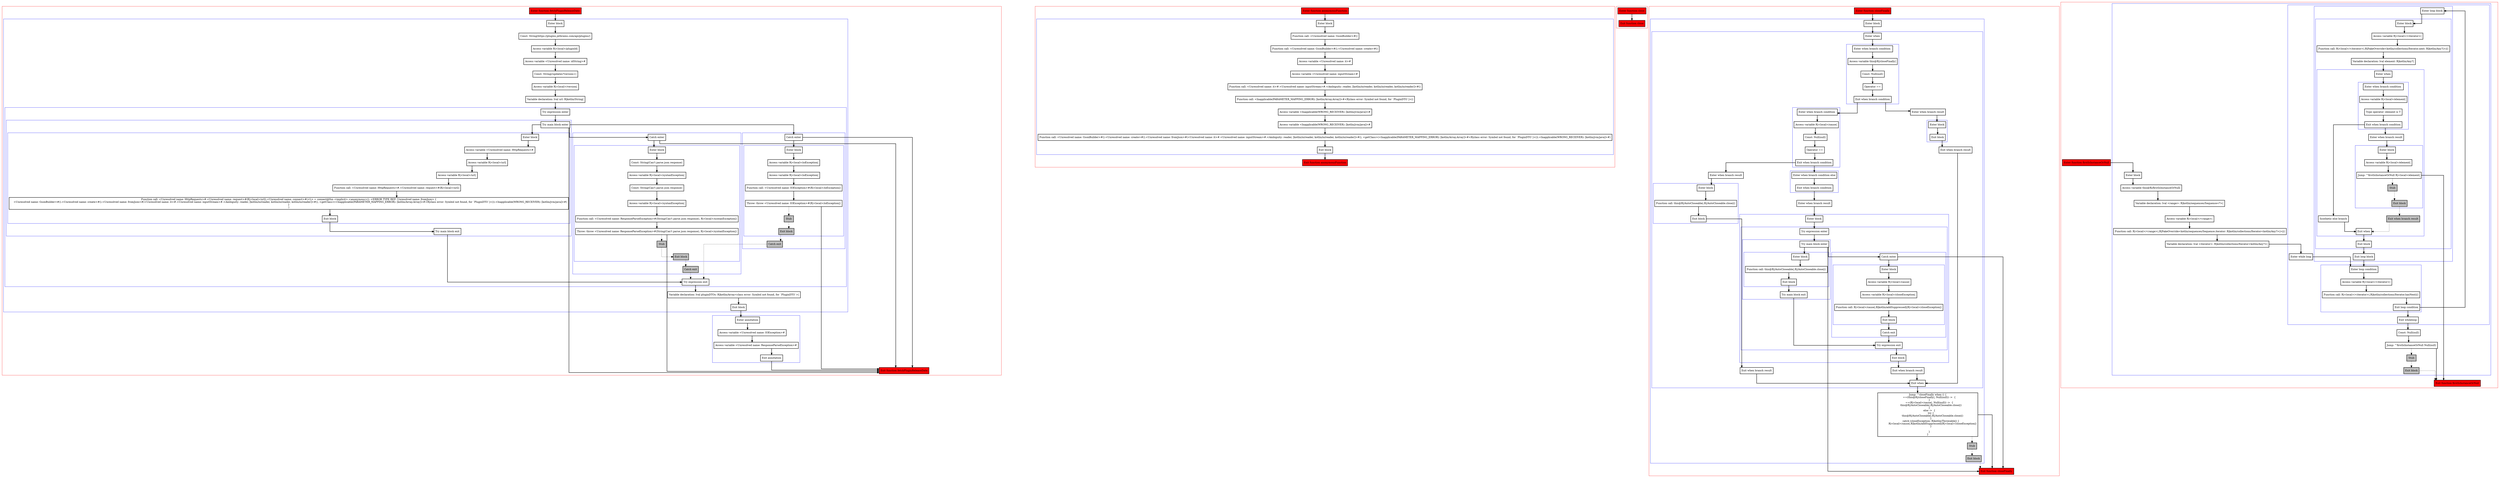 digraph complex_kt {
  graph [splines=ortho nodesep=3]
  node [shape=box penwidth=2]
  edge [penwidth=2]

  subgraph cluster_0 {
    color=red
    0 [label="Enter function fetchPluginReleaseDate" style="filled" fillcolor=red];
    subgraph cluster_1 {
      color=blue
      1 [label="Enter block"];
      2 [label="Const: String(https://plugins.jetbrains.com/api/plugins/)"];
      3 [label="Access variable R|<local>/pluginId|"];
      4 [label="Access variable <Unresolved name: idString>#"];
      5 [label="Const: String(/updates?version=)"];
      6 [label="Access variable R|<local>/version|"];
      7 [label="Variable declaration: lval url: R|kotlin/String|"];
      subgraph cluster_2 {
        color=blue
        8 [label="Try expression enter"];
        subgraph cluster_3 {
          color=blue
          9 [label="Try main block enter"];
          subgraph cluster_4 {
            color=blue
            10 [label="Enter block"];
            11 [label="Access variable <Unresolved name: HttpRequests>#"];
            12 [label="Access variable R|<local>/url|"];
            13 [label="Access variable R|<local>/url|"];
            14 [label="Function call: <Unresolved name: HttpRequests>#.<Unresolved name: request>#(R|<local>/url|)"];
            15 [label="Function call: <Unresolved name: HttpRequests>#.<Unresolved name: request>#(R|<local>/url|).<Unresolved name: connect>#(<L> = connect@fun <implicit>.<anonymous>(): <ERROR TYPE REF: Unresolved name: fromJson> {
    <Unresolved name: GsonBuilder>#().<Unresolved name: create>#().<Unresolved name: fromJson>#(<Unresolved name: it>#.<Unresolved name: inputStream>#.<Ambiguity: reader, [kotlin/io/reader, kotlin/io/reader, kotlin/io/reader]>#(), <getClass>(<Inapplicable(PARAMETER_MAPPING_ERROR): [kotlin/Array.Array]>#<R|class error: Symbol not found, for `PluginDTO`|>()).<Inapplicable(WRONG_RECEIVER): [kotlin/jvm/java]>#)
}
)"];
            16 [label="Exit block"];
          }
          17 [label="Try main block exit"];
        }
        subgraph cluster_5 {
          color=blue
          18 [label="Catch enter"];
          subgraph cluster_6 {
            color=blue
            19 [label="Enter block"];
            20 [label="Const: String(Can't parse json response)"];
            21 [label="Access variable R|<local>/syntaxException|"];
            22 [label="Const: String(Can't parse json response)"];
            23 [label="Access variable R|<local>/syntaxException|"];
            24 [label="Function call: <Unresolved name: ResponseParseException>#(String(Can't parse json response), R|<local>/syntaxException|)"];
            25 [label="Throw: throw <Unresolved name: ResponseParseException>#(String(Can't parse json response), R|<local>/syntaxException|)"];
            26 [label="Stub" style="filled" fillcolor=gray];
            27 [label="Exit block" style="filled" fillcolor=gray];
          }
          28 [label="Catch exit" style="filled" fillcolor=gray];
        }
        subgraph cluster_7 {
          color=blue
          29 [label="Catch enter"];
          subgraph cluster_8 {
            color=blue
            30 [label="Enter block"];
            31 [label="Access variable R|<local>/ioException|"];
            32 [label="Access variable R|<local>/ioException|"];
            33 [label="Function call: <Unresolved name: IOException>#(R|<local>/ioException|)"];
            34 [label="Throw: throw <Unresolved name: IOException>#(R|<local>/ioException|)"];
            35 [label="Stub" style="filled" fillcolor=gray];
            36 [label="Exit block" style="filled" fillcolor=gray];
          }
          37 [label="Catch exit" style="filled" fillcolor=gray];
        }
        38 [label="Try expression exit"];
      }
      39 [label="Variable declaration: lval pluginDTOs: R|kotlin/Array<class error: Symbol not found, for `PluginDTO`>|"];
      40 [label="Exit block"];
    }
    subgraph cluster_9 {
      color=blue
      41 [label="Enter annotation"];
      42 [label="Access variable <Unresolved name: IOException>#"];
      43 [label="Access variable <Unresolved name: ResponseParseException>#"];
      44 [label="Exit annotation"];
    }
    45 [label="Exit function fetchPluginReleaseDate" style="filled" fillcolor=red];
  }

  0 -> {1};
  1 -> {2};
  2 -> {3};
  3 -> {4};
  4 -> {5};
  5 -> {6};
  6 -> {7};
  7 -> {8};
  8 -> {9};
  9 -> {45 29 18 10};
  10 -> {11};
  11 -> {12};
  12 -> {13};
  13 -> {14};
  14 -> {15};
  15 -> {16};
  16 -> {17};
  17 -> {38};
  18 -> {45 19};
  19 -> {20};
  20 -> {21};
  21 -> {22};
  22 -> {23};
  23 -> {24};
  24 -> {25};
  25 -> {45};
  25 -> {26} [style=dotted];
  26 -> {27} [style=dotted];
  27 -> {28} [style=dotted];
  28 -> {38} [style=dotted];
  29 -> {45 30};
  30 -> {31};
  31 -> {32};
  32 -> {33};
  33 -> {34};
  34 -> {45};
  34 -> {35} [style=dotted];
  35 -> {36} [style=dotted];
  36 -> {37} [style=dotted];
  37 -> {38} [style=dotted];
  38 -> {39};
  39 -> {40};
  40 -> {41};
  41 -> {42};
  42 -> {43};
  43 -> {44};
  44 -> {45};

  subgraph cluster_10 {
    color=red
    46 [label="Enter function anonymousFunction" style="filled" fillcolor=red];
    subgraph cluster_11 {
      color=blue
      47 [label="Enter block"];
      48 [label="Function call: <Unresolved name: GsonBuilder>#()"];
      49 [label="Function call: <Unresolved name: GsonBuilder>#().<Unresolved name: create>#()"];
      50 [label="Access variable <Unresolved name: it>#"];
      51 [label="Access variable <Unresolved name: inputStream>#"];
      52 [label="Function call: <Unresolved name: it>#.<Unresolved name: inputStream>#.<Ambiguity: reader, [kotlin/io/reader, kotlin/io/reader, kotlin/io/reader]>#()"];
      53 [label="Function call: <Inapplicable(PARAMETER_MAPPING_ERROR): [kotlin/Array.Array]>#<R|class error: Symbol not found, for `PluginDTO`|>()"];
      54 [label="Access variable <Inapplicable(WRONG_RECEIVER): [kotlin/jvm/java]>#"];
      55 [label="Access variable <Inapplicable(WRONG_RECEIVER): [kotlin/jvm/java]>#"];
      56 [label="Function call: <Unresolved name: GsonBuilder>#().<Unresolved name: create>#().<Unresolved name: fromJson>#(<Unresolved name: it>#.<Unresolved name: inputStream>#.<Ambiguity: reader, [kotlin/io/reader, kotlin/io/reader, kotlin/io/reader]>#(), <getClass>(<Inapplicable(PARAMETER_MAPPING_ERROR): [kotlin/Array.Array]>#<R|class error: Symbol not found, for `PluginDTO`|>()).<Inapplicable(WRONG_RECEIVER): [kotlin/jvm/java]>#)"];
      57 [label="Exit block"];
    }
    58 [label="Exit function anonymousFunction" style="filled" fillcolor=red];
  }

  46 -> {47};
  47 -> {48};
  48 -> {49};
  49 -> {50};
  50 -> {51};
  51 -> {52};
  52 -> {53};
  53 -> {54};
  54 -> {55};
  55 -> {56};
  56 -> {57};
  57 -> {58};

  subgraph cluster_12 {
    color=red
    59 [label="Enter function close" style="filled" fillcolor=red];
    60 [label="Exit function close" style="filled" fillcolor=red];
  }

  59 -> {60};

  subgraph cluster_13 {
    color=red
    61 [label="Enter function closeFinally" style="filled" fillcolor=red];
    subgraph cluster_14 {
      color=blue
      62 [label="Enter block"];
      subgraph cluster_15 {
        color=blue
        63 [label="Enter when"];
        subgraph cluster_16 {
          color=blue
          64 [label="Enter when branch condition "];
          65 [label="Access variable this@R|/closeFinally|"];
          66 [label="Const: Null(null)"];
          67 [label="Operator =="];
          68 [label="Exit when branch condition"];
        }
        subgraph cluster_17 {
          color=blue
          69 [label="Enter when branch condition "];
          70 [label="Access variable R|<local>/cause|"];
          71 [label="Const: Null(null)"];
          72 [label="Operator =="];
          73 [label="Exit when branch condition"];
        }
        subgraph cluster_18 {
          color=blue
          74 [label="Enter when branch condition else"];
          75 [label="Exit when branch condition"];
        }
        76 [label="Enter when branch result"];
        subgraph cluster_19 {
          color=blue
          77 [label="Enter block"];
          subgraph cluster_20 {
            color=blue
            78 [label="Try expression enter"];
            subgraph cluster_21 {
              color=blue
              79 [label="Try main block enter"];
              subgraph cluster_22 {
                color=blue
                80 [label="Enter block"];
                81 [label="Function call: this@R|/AutoCloseable|.R|/AutoCloseable.close|()"];
                82 [label="Exit block"];
              }
              83 [label="Try main block exit"];
            }
            subgraph cluster_23 {
              color=blue
              84 [label="Catch enter"];
              subgraph cluster_24 {
                color=blue
                85 [label="Enter block"];
                86 [label="Access variable R|<local>/cause|"];
                87 [label="Access variable R|<local>/closeException|"];
                88 [label="Function call: R|<local>/cause|.R|kotlin/addSuppressed|(R|<local>/closeException|)"];
                89 [label="Exit block"];
              }
              90 [label="Catch exit"];
            }
            91 [label="Try expression exit"];
          }
          92 [label="Exit block"];
        }
        93 [label="Exit when branch result"];
        94 [label="Enter when branch result"];
        subgraph cluster_25 {
          color=blue
          95 [label="Enter block"];
          96 [label="Function call: this@R|/AutoCloseable|.R|/AutoCloseable.close|()"];
          97 [label="Exit block"];
        }
        98 [label="Exit when branch result"];
        99 [label="Enter when branch result"];
        subgraph cluster_26 {
          color=blue
          100 [label="Enter block"];
          101 [label="Exit block"];
        }
        102 [label="Exit when branch result"];
        103 [label="Exit when"];
      }
      104 [label="Jump: ^closeFinally when () {
    ==(this@R|/closeFinally|, Null(null)) ->  {
    }
    ==(R|<local>/cause|, Null(null)) ->  {
        this@R|/AutoCloseable|.R|/AutoCloseable.close|()
    }
    else ->  {
        try {
            this@R|/AutoCloseable|.R|/AutoCloseable.close|()
        }
        catch (closeException: R|kotlin/Throwable|) {
            R|<local>/cause|.R|kotlin/addSuppressed|(R|<local>/closeException|)
        }

    }
}
"];
      105 [label="Stub" style="filled" fillcolor=gray];
      106 [label="Exit block" style="filled" fillcolor=gray];
    }
    107 [label="Exit function closeFinally" style="filled" fillcolor=red];
  }

  61 -> {62};
  62 -> {63};
  63 -> {64};
  64 -> {65};
  65 -> {66};
  66 -> {67};
  67 -> {68};
  68 -> {99 69};
  69 -> {70};
  70 -> {71};
  71 -> {72};
  72 -> {73};
  73 -> {94 74};
  74 -> {75};
  75 -> {76};
  76 -> {77};
  77 -> {78};
  78 -> {79};
  79 -> {107 84 80};
  80 -> {81};
  81 -> {82};
  82 -> {83};
  83 -> {91};
  84 -> {107 85};
  85 -> {86};
  86 -> {87};
  87 -> {88};
  88 -> {89};
  89 -> {90};
  90 -> {91};
  91 -> {92};
  92 -> {93};
  93 -> {103};
  94 -> {95};
  95 -> {96};
  96 -> {97};
  97 -> {98};
  98 -> {103};
  99 -> {100};
  100 -> {101};
  101 -> {102};
  102 -> {103};
  103 -> {104};
  104 -> {107};
  104 -> {105} [style=dotted];
  105 -> {106} [style=dotted];
  106 -> {107} [style=dotted];

  subgraph cluster_27 {
    color=red
    108 [label="Enter function firstIsInstanceOrNull" style="filled" fillcolor=red];
    subgraph cluster_28 {
      color=blue
      109 [label="Enter block"];
      110 [label="Access variable this@R|/firstIsInstanceOrNull|"];
      111 [label="Variable declaration: lval <range>: R|kotlin/sequences/Sequence<*>|"];
      112 [label="Access variable R|<local>/<range>|"];
      113 [label="Function call: R|<local>/<range>|.R|FakeOverride<kotlin/sequences/Sequence.iterator: R|kotlin/collections/Iterator<kotlin/Any?>|>|()"];
      114 [label="Variable declaration: lval <iterator>: R|kotlin/collections/Iterator<kotlin/Any?>|"];
      subgraph cluster_29 {
        color=blue
        115 [label="Enter while loop"];
        subgraph cluster_30 {
          color=blue
          116 [label="Enter loop condition"];
          117 [label="Access variable R|<local>/<iterator>|"];
          118 [label="Function call: R|<local>/<iterator>|.R|kotlin/collections/Iterator.hasNext|()"];
          119 [label="Exit loop condition"];
        }
        subgraph cluster_31 {
          color=blue
          120 [label="Enter loop block"];
          subgraph cluster_32 {
            color=blue
            121 [label="Enter block"];
            122 [label="Access variable R|<local>/<iterator>|"];
            123 [label="Function call: R|<local>/<iterator>|.R|FakeOverride<kotlin/collections/Iterator.next: R|kotlin/Any?|>|()"];
            124 [label="Variable declaration: lval element: R|kotlin/Any?|"];
            subgraph cluster_33 {
              color=blue
              125 [label="Enter when"];
              subgraph cluster_34 {
                color=blue
                126 [label="Enter when branch condition "];
                127 [label="Access variable R|<local>/element|"];
                128 [label="Type operator: element is T"];
                129 [label="Exit when branch condition"];
              }
              130 [label="Synthetic else branch"];
              131 [label="Enter when branch result"];
              subgraph cluster_35 {
                color=blue
                132 [label="Enter block"];
                133 [label="Access variable R|<local>/element|"];
                134 [label="Jump: ^firstIsInstanceOrNull R|<local>/element|"];
                135 [label="Stub" style="filled" fillcolor=gray];
                136 [label="Exit block" style="filled" fillcolor=gray];
              }
              137 [label="Exit when branch result" style="filled" fillcolor=gray];
              138 [label="Exit when"];
            }
            139 [label="Exit block"];
          }
          140 [label="Exit loop block"];
        }
        141 [label="Exit whileloop"];
      }
      142 [label="Const: Null(null)"];
      143 [label="Jump: ^firstIsInstanceOrNull Null(null)"];
      144 [label="Stub" style="filled" fillcolor=gray];
      145 [label="Exit block" style="filled" fillcolor=gray];
    }
    146 [label="Exit function firstIsInstanceOrNull" style="filled" fillcolor=red];
  }

  108 -> {109};
  109 -> {110};
  110 -> {111};
  111 -> {112};
  112 -> {113};
  113 -> {114};
  114 -> {115};
  115 -> {116};
  116 -> {117};
  117 -> {118};
  118 -> {119};
  119 -> {141 120};
  120 -> {121};
  121 -> {122};
  122 -> {123};
  123 -> {124};
  124 -> {125};
  125 -> {126};
  126 -> {127};
  127 -> {128};
  128 -> {129};
  129 -> {131 130};
  130 -> {138};
  131 -> {132};
  132 -> {133};
  133 -> {134};
  134 -> {146};
  134 -> {135} [style=dotted];
  135 -> {136} [style=dotted];
  136 -> {137} [style=dotted];
  137 -> {138} [style=dotted];
  138 -> {139};
  139 -> {140};
  140 -> {116};
  141 -> {142};
  142 -> {143};
  143 -> {146};
  143 -> {144} [style=dotted];
  144 -> {145} [style=dotted];
  145 -> {146} [style=dotted];

}
